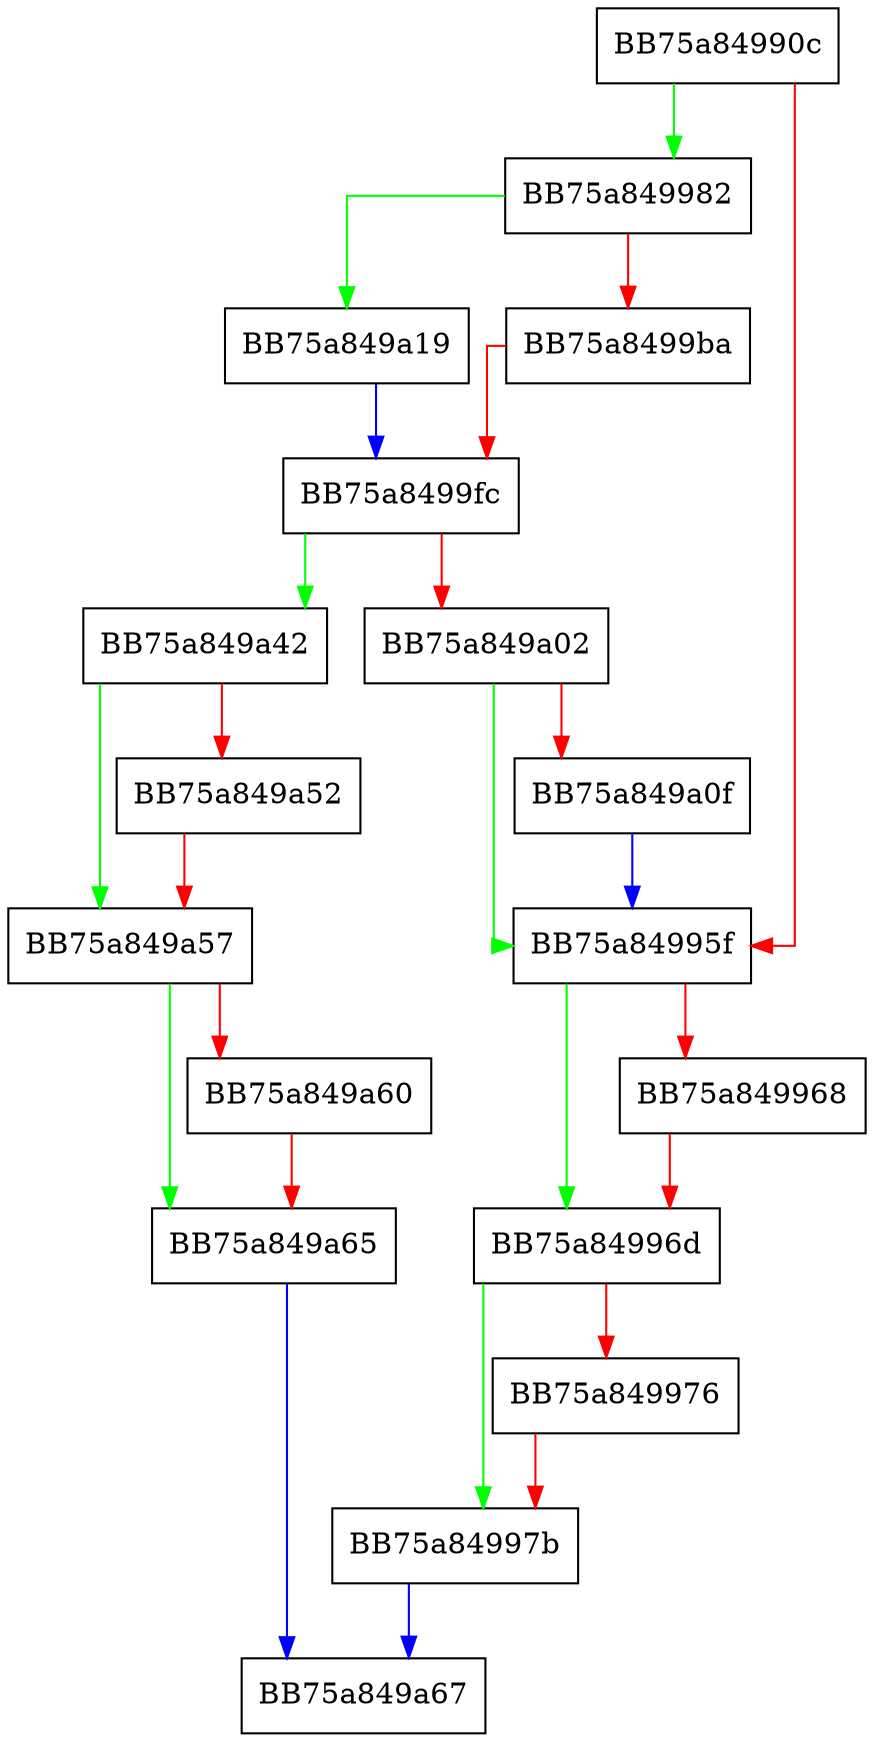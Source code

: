 digraph GetEvent {
  node [shape="box"];
  graph [splines=ortho];
  BB75a84990c -> BB75a849982 [color="green"];
  BB75a84990c -> BB75a84995f [color="red"];
  BB75a84995f -> BB75a84996d [color="green"];
  BB75a84995f -> BB75a849968 [color="red"];
  BB75a849968 -> BB75a84996d [color="red"];
  BB75a84996d -> BB75a84997b [color="green"];
  BB75a84996d -> BB75a849976 [color="red"];
  BB75a849976 -> BB75a84997b [color="red"];
  BB75a84997b -> BB75a849a67 [color="blue"];
  BB75a849982 -> BB75a849a19 [color="green"];
  BB75a849982 -> BB75a8499ba [color="red"];
  BB75a8499ba -> BB75a8499fc [color="red"];
  BB75a8499fc -> BB75a849a42 [color="green"];
  BB75a8499fc -> BB75a849a02 [color="red"];
  BB75a849a02 -> BB75a84995f [color="green"];
  BB75a849a02 -> BB75a849a0f [color="red"];
  BB75a849a0f -> BB75a84995f [color="blue"];
  BB75a849a19 -> BB75a8499fc [color="blue"];
  BB75a849a42 -> BB75a849a57 [color="green"];
  BB75a849a42 -> BB75a849a52 [color="red"];
  BB75a849a52 -> BB75a849a57 [color="red"];
  BB75a849a57 -> BB75a849a65 [color="green"];
  BB75a849a57 -> BB75a849a60 [color="red"];
  BB75a849a60 -> BB75a849a65 [color="red"];
  BB75a849a65 -> BB75a849a67 [color="blue"];
}